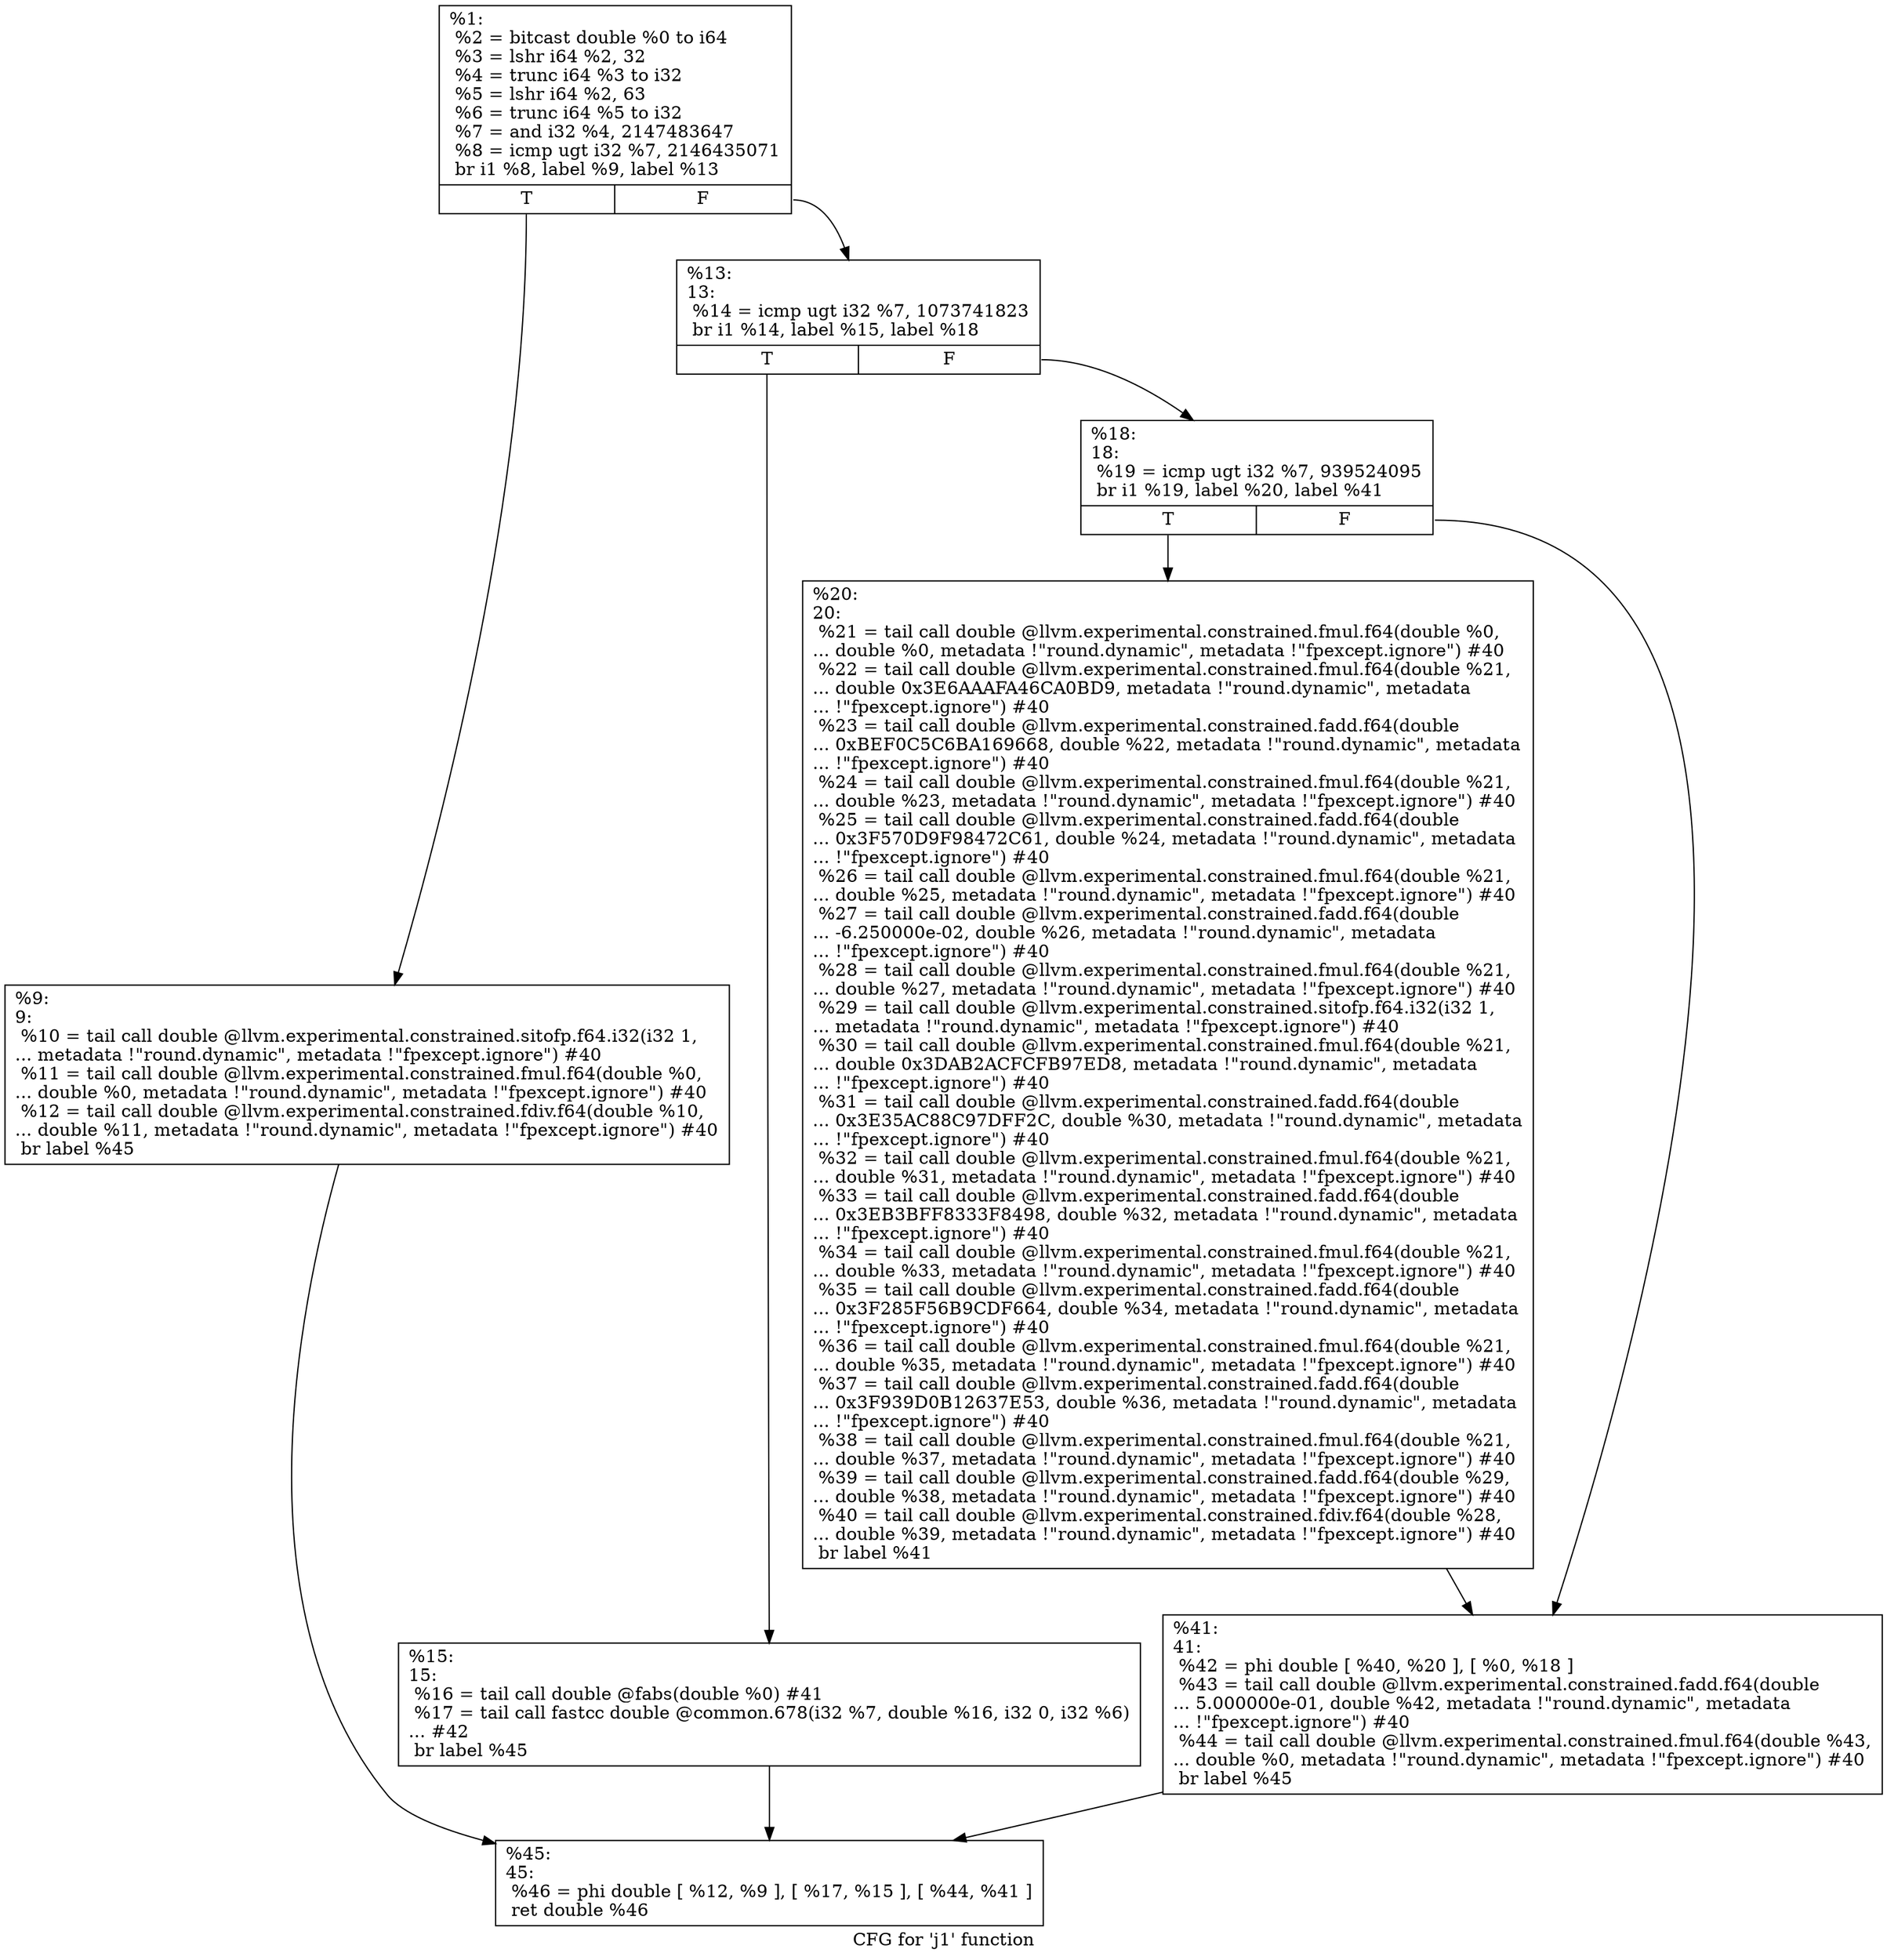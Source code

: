 digraph "CFG for 'j1' function" {
	label="CFG for 'j1' function";

	Node0x1bc58c0 [shape=record,label="{%1:\l  %2 = bitcast double %0 to i64\l  %3 = lshr i64 %2, 32\l  %4 = trunc i64 %3 to i32\l  %5 = lshr i64 %2, 63\l  %6 = trunc i64 %5 to i32\l  %7 = and i32 %4, 2147483647\l  %8 = icmp ugt i32 %7, 2146435071\l  br i1 %8, label %9, label %13\l|{<s0>T|<s1>F}}"];
	Node0x1bc58c0:s0 -> Node0x1bc5910;
	Node0x1bc58c0:s1 -> Node0x1bc5960;
	Node0x1bc5910 [shape=record,label="{%9:\l9:                                                \l  %10 = tail call double @llvm.experimental.constrained.sitofp.f64.i32(i32 1,\l... metadata !\"round.dynamic\", metadata !\"fpexcept.ignore\") #40\l  %11 = tail call double @llvm.experimental.constrained.fmul.f64(double %0,\l... double %0, metadata !\"round.dynamic\", metadata !\"fpexcept.ignore\") #40\l  %12 = tail call double @llvm.experimental.constrained.fdiv.f64(double %10,\l... double %11, metadata !\"round.dynamic\", metadata !\"fpexcept.ignore\") #40\l  br label %45\l}"];
	Node0x1bc5910 -> Node0x1bc5af0;
	Node0x1bc5960 [shape=record,label="{%13:\l13:                                               \l  %14 = icmp ugt i32 %7, 1073741823\l  br i1 %14, label %15, label %18\l|{<s0>T|<s1>F}}"];
	Node0x1bc5960:s0 -> Node0x1bc59b0;
	Node0x1bc5960:s1 -> Node0x1bc5a00;
	Node0x1bc59b0 [shape=record,label="{%15:\l15:                                               \l  %16 = tail call double @fabs(double %0) #41\l  %17 = tail call fastcc double @common.678(i32 %7, double %16, i32 0, i32 %6)\l... #42\l  br label %45\l}"];
	Node0x1bc59b0 -> Node0x1bc5af0;
	Node0x1bc5a00 [shape=record,label="{%18:\l18:                                               \l  %19 = icmp ugt i32 %7, 939524095\l  br i1 %19, label %20, label %41\l|{<s0>T|<s1>F}}"];
	Node0x1bc5a00:s0 -> Node0x1bc5a50;
	Node0x1bc5a00:s1 -> Node0x1bc5aa0;
	Node0x1bc5a50 [shape=record,label="{%20:\l20:                                               \l  %21 = tail call double @llvm.experimental.constrained.fmul.f64(double %0,\l... double %0, metadata !\"round.dynamic\", metadata !\"fpexcept.ignore\") #40\l  %22 = tail call double @llvm.experimental.constrained.fmul.f64(double %21,\l... double 0x3E6AAAFA46CA0BD9, metadata !\"round.dynamic\", metadata\l... !\"fpexcept.ignore\") #40\l  %23 = tail call double @llvm.experimental.constrained.fadd.f64(double\l... 0xBEF0C5C6BA169668, double %22, metadata !\"round.dynamic\", metadata\l... !\"fpexcept.ignore\") #40\l  %24 = tail call double @llvm.experimental.constrained.fmul.f64(double %21,\l... double %23, metadata !\"round.dynamic\", metadata !\"fpexcept.ignore\") #40\l  %25 = tail call double @llvm.experimental.constrained.fadd.f64(double\l... 0x3F570D9F98472C61, double %24, metadata !\"round.dynamic\", metadata\l... !\"fpexcept.ignore\") #40\l  %26 = tail call double @llvm.experimental.constrained.fmul.f64(double %21,\l... double %25, metadata !\"round.dynamic\", metadata !\"fpexcept.ignore\") #40\l  %27 = tail call double @llvm.experimental.constrained.fadd.f64(double\l... -6.250000e-02, double %26, metadata !\"round.dynamic\", metadata\l... !\"fpexcept.ignore\") #40\l  %28 = tail call double @llvm.experimental.constrained.fmul.f64(double %21,\l... double %27, metadata !\"round.dynamic\", metadata !\"fpexcept.ignore\") #40\l  %29 = tail call double @llvm.experimental.constrained.sitofp.f64.i32(i32 1,\l... metadata !\"round.dynamic\", metadata !\"fpexcept.ignore\") #40\l  %30 = tail call double @llvm.experimental.constrained.fmul.f64(double %21,\l... double 0x3DAB2ACFCFB97ED8, metadata !\"round.dynamic\", metadata\l... !\"fpexcept.ignore\") #40\l  %31 = tail call double @llvm.experimental.constrained.fadd.f64(double\l... 0x3E35AC88C97DFF2C, double %30, metadata !\"round.dynamic\", metadata\l... !\"fpexcept.ignore\") #40\l  %32 = tail call double @llvm.experimental.constrained.fmul.f64(double %21,\l... double %31, metadata !\"round.dynamic\", metadata !\"fpexcept.ignore\") #40\l  %33 = tail call double @llvm.experimental.constrained.fadd.f64(double\l... 0x3EB3BFF8333F8498, double %32, metadata !\"round.dynamic\", metadata\l... !\"fpexcept.ignore\") #40\l  %34 = tail call double @llvm.experimental.constrained.fmul.f64(double %21,\l... double %33, metadata !\"round.dynamic\", metadata !\"fpexcept.ignore\") #40\l  %35 = tail call double @llvm.experimental.constrained.fadd.f64(double\l... 0x3F285F56B9CDF664, double %34, metadata !\"round.dynamic\", metadata\l... !\"fpexcept.ignore\") #40\l  %36 = tail call double @llvm.experimental.constrained.fmul.f64(double %21,\l... double %35, metadata !\"round.dynamic\", metadata !\"fpexcept.ignore\") #40\l  %37 = tail call double @llvm.experimental.constrained.fadd.f64(double\l... 0x3F939D0B12637E53, double %36, metadata !\"round.dynamic\", metadata\l... !\"fpexcept.ignore\") #40\l  %38 = tail call double @llvm.experimental.constrained.fmul.f64(double %21,\l... double %37, metadata !\"round.dynamic\", metadata !\"fpexcept.ignore\") #40\l  %39 = tail call double @llvm.experimental.constrained.fadd.f64(double %29,\l... double %38, metadata !\"round.dynamic\", metadata !\"fpexcept.ignore\") #40\l  %40 = tail call double @llvm.experimental.constrained.fdiv.f64(double %28,\l... double %39, metadata !\"round.dynamic\", metadata !\"fpexcept.ignore\") #40\l  br label %41\l}"];
	Node0x1bc5a50 -> Node0x1bc5aa0;
	Node0x1bc5aa0 [shape=record,label="{%41:\l41:                                               \l  %42 = phi double [ %40, %20 ], [ %0, %18 ]\l  %43 = tail call double @llvm.experimental.constrained.fadd.f64(double\l... 5.000000e-01, double %42, metadata !\"round.dynamic\", metadata\l... !\"fpexcept.ignore\") #40\l  %44 = tail call double @llvm.experimental.constrained.fmul.f64(double %43,\l... double %0, metadata !\"round.dynamic\", metadata !\"fpexcept.ignore\") #40\l  br label %45\l}"];
	Node0x1bc5aa0 -> Node0x1bc5af0;
	Node0x1bc5af0 [shape=record,label="{%45:\l45:                                               \l  %46 = phi double [ %12, %9 ], [ %17, %15 ], [ %44, %41 ]\l  ret double %46\l}"];
}
